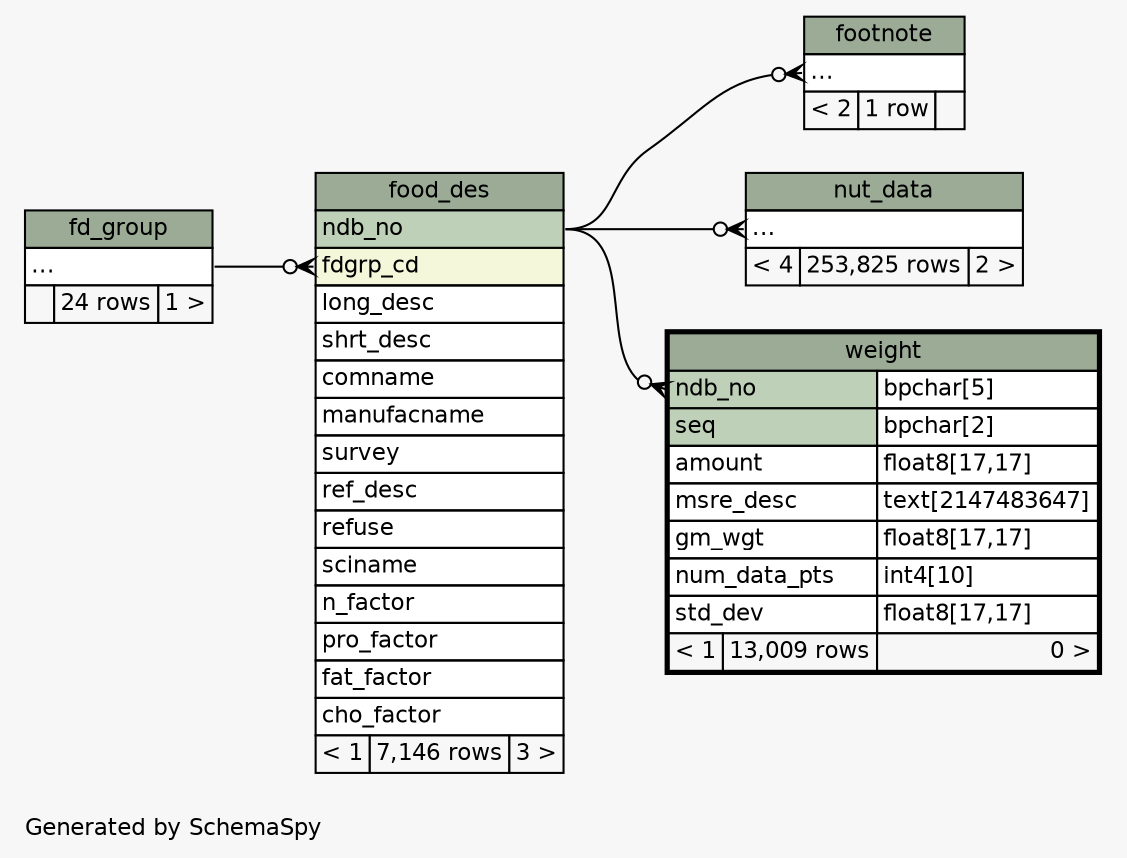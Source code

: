 // dot 2.40.1 on Linux 5.4.0-80-generic
// SchemaSpy rev 590
digraph "twoDegreesRelationshipsDiagram" {
  graph [
    rankdir="RL"
    bgcolor="#f7f7f7"
    label="\nGenerated by SchemaSpy"
    labeljust="l"
    nodesep="0.18"
    ranksep="0.46"
    fontname="Helvetica"
    fontsize="11"
  ];
  node [
    fontname="Helvetica"
    fontsize="11"
    shape="plaintext"
  ];
  edge [
    arrowsize="0.8"
  ];
  "food_des":"fdgrp_cd":w -> "fd_group":"elipses":e [arrowhead=none dir=back arrowtail=crowodot];
  "footnote":"elipses":w -> "food_des":"ndb_no":e [arrowhead=none dir=back arrowtail=crowodot];
  "nut_data":"elipses":w -> "food_des":"ndb_no":e [arrowhead=none dir=back arrowtail=crowodot];
  "weight":"ndb_no":w -> "food_des":"ndb_no":e [arrowhead=none dir=back arrowtail=crowodot];
  "fd_group" [
    label=<
    <TABLE BORDER="0" CELLBORDER="1" CELLSPACING="0" BGCOLOR="#ffffff">
      <TR><TD COLSPAN="3" BGCOLOR="#9bab96" ALIGN="CENTER">fd_group</TD></TR>
      <TR><TD PORT="elipses" COLSPAN="3" ALIGN="LEFT">...</TD></TR>
      <TR><TD ALIGN="LEFT" BGCOLOR="#f7f7f7">  </TD><TD ALIGN="RIGHT" BGCOLOR="#f7f7f7">24 rows</TD><TD ALIGN="RIGHT" BGCOLOR="#f7f7f7">1 &gt;</TD></TR>
    </TABLE>>
    URL="fd_group.html"
    tooltip="fd_group"
  ];
  "food_des" [
    label=<
    <TABLE BORDER="0" CELLBORDER="1" CELLSPACING="0" BGCOLOR="#ffffff">
      <TR><TD COLSPAN="3" BGCOLOR="#9bab96" ALIGN="CENTER">food_des</TD></TR>
      <TR><TD PORT="ndb_no" COLSPAN="3" BGCOLOR="#bed1b8" ALIGN="LEFT">ndb_no</TD></TR>
      <TR><TD PORT="fdgrp_cd" COLSPAN="3" BGCOLOR="#f4f7da" ALIGN="LEFT">fdgrp_cd</TD></TR>
      <TR><TD PORT="long_desc" COLSPAN="3" ALIGN="LEFT">long_desc</TD></TR>
      <TR><TD PORT="shrt_desc" COLSPAN="3" ALIGN="LEFT">shrt_desc</TD></TR>
      <TR><TD PORT="comname" COLSPAN="3" ALIGN="LEFT">comname</TD></TR>
      <TR><TD PORT="manufacname" COLSPAN="3" ALIGN="LEFT">manufacname</TD></TR>
      <TR><TD PORT="survey" COLSPAN="3" ALIGN="LEFT">survey</TD></TR>
      <TR><TD PORT="ref_desc" COLSPAN="3" ALIGN="LEFT">ref_desc</TD></TR>
      <TR><TD PORT="refuse" COLSPAN="3" ALIGN="LEFT">refuse</TD></TR>
      <TR><TD PORT="sciname" COLSPAN="3" ALIGN="LEFT">sciname</TD></TR>
      <TR><TD PORT="n_factor" COLSPAN="3" ALIGN="LEFT">n_factor</TD></TR>
      <TR><TD PORT="pro_factor" COLSPAN="3" ALIGN="LEFT">pro_factor</TD></TR>
      <TR><TD PORT="fat_factor" COLSPAN="3" ALIGN="LEFT">fat_factor</TD></TR>
      <TR><TD PORT="cho_factor" COLSPAN="3" ALIGN="LEFT">cho_factor</TD></TR>
      <TR><TD ALIGN="LEFT" BGCOLOR="#f7f7f7">&lt; 1</TD><TD ALIGN="RIGHT" BGCOLOR="#f7f7f7">7,146 rows</TD><TD ALIGN="RIGHT" BGCOLOR="#f7f7f7">3 &gt;</TD></TR>
    </TABLE>>
    URL="food_des.html"
    tooltip="food_des"
  ];
  "footnote" [
    label=<
    <TABLE BORDER="0" CELLBORDER="1" CELLSPACING="0" BGCOLOR="#ffffff">
      <TR><TD COLSPAN="3" BGCOLOR="#9bab96" ALIGN="CENTER">footnote</TD></TR>
      <TR><TD PORT="elipses" COLSPAN="3" ALIGN="LEFT">...</TD></TR>
      <TR><TD ALIGN="LEFT" BGCOLOR="#f7f7f7">&lt; 2</TD><TD ALIGN="RIGHT" BGCOLOR="#f7f7f7">1 row</TD><TD ALIGN="RIGHT" BGCOLOR="#f7f7f7">  </TD></TR>
    </TABLE>>
    URL="footnote.html"
    tooltip="footnote"
  ];
  "nut_data" [
    label=<
    <TABLE BORDER="0" CELLBORDER="1" CELLSPACING="0" BGCOLOR="#ffffff">
      <TR><TD COLSPAN="3" BGCOLOR="#9bab96" ALIGN="CENTER">nut_data</TD></TR>
      <TR><TD PORT="elipses" COLSPAN="3" ALIGN="LEFT">...</TD></TR>
      <TR><TD ALIGN="LEFT" BGCOLOR="#f7f7f7">&lt; 4</TD><TD ALIGN="RIGHT" BGCOLOR="#f7f7f7">253,825 rows</TD><TD ALIGN="RIGHT" BGCOLOR="#f7f7f7">2 &gt;</TD></TR>
    </TABLE>>
    URL="nut_data.html"
    tooltip="nut_data"
  ];
  "weight" [
    label=<
    <TABLE BORDER="2" CELLBORDER="1" CELLSPACING="0" BGCOLOR="#ffffff">
      <TR><TD COLSPAN="3" BGCOLOR="#9bab96" ALIGN="CENTER">weight</TD></TR>
      <TR><TD PORT="ndb_no" COLSPAN="2" BGCOLOR="#bed1b8" ALIGN="LEFT">ndb_no</TD><TD PORT="ndb_no.type" ALIGN="LEFT">bpchar[5]</TD></TR>
      <TR><TD PORT="seq" COLSPAN="2" BGCOLOR="#bed1b8" ALIGN="LEFT">seq</TD><TD PORT="seq.type" ALIGN="LEFT">bpchar[2]</TD></TR>
      <TR><TD PORT="amount" COLSPAN="2" ALIGN="LEFT">amount</TD><TD PORT="amount.type" ALIGN="LEFT">float8[17,17]</TD></TR>
      <TR><TD PORT="msre_desc" COLSPAN="2" ALIGN="LEFT">msre_desc</TD><TD PORT="msre_desc.type" ALIGN="LEFT">text[2147483647]</TD></TR>
      <TR><TD PORT="gm_wgt" COLSPAN="2" ALIGN="LEFT">gm_wgt</TD><TD PORT="gm_wgt.type" ALIGN="LEFT">float8[17,17]</TD></TR>
      <TR><TD PORT="num_data_pts" COLSPAN="2" ALIGN="LEFT">num_data_pts</TD><TD PORT="num_data_pts.type" ALIGN="LEFT">int4[10]</TD></TR>
      <TR><TD PORT="std_dev" COLSPAN="2" ALIGN="LEFT">std_dev</TD><TD PORT="std_dev.type" ALIGN="LEFT">float8[17,17]</TD></TR>
      <TR><TD ALIGN="LEFT" BGCOLOR="#f7f7f7">&lt; 1</TD><TD ALIGN="RIGHT" BGCOLOR="#f7f7f7">13,009 rows</TD><TD ALIGN="RIGHT" BGCOLOR="#f7f7f7">0 &gt;</TD></TR>
    </TABLE>>
    URL="weight.html"
    tooltip="weight"
  ];
}

